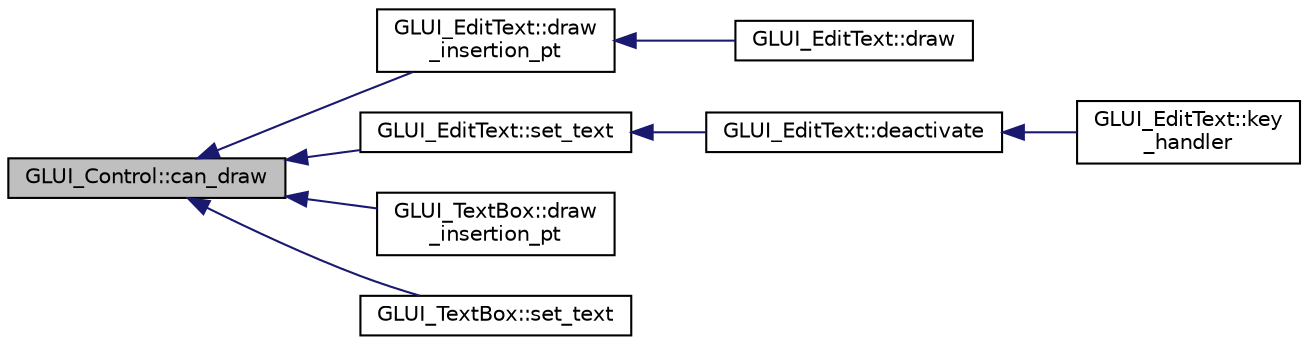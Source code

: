 digraph "GLUI_Control::can_draw"
{
  edge [fontname="Helvetica",fontsize="10",labelfontname="Helvetica",labelfontsize="10"];
  node [fontname="Helvetica",fontsize="10",shape=record];
  rankdir="LR";
  Node1 [label="GLUI_Control::can_draw",height=0.2,width=0.4,color="black", fillcolor="grey75", style="filled", fontcolor="black"];
  Node1 -> Node2 [dir="back",color="midnightblue",fontsize="10",style="solid",fontname="Helvetica"];
  Node2 [label="GLUI_EditText::draw\l_insertion_pt",height=0.2,width=0.4,color="black", fillcolor="white", style="filled",URL="$class_g_l_u_i___edit_text.html#acc67640b9e92d5c6c84e4f685762aaf4"];
  Node2 -> Node3 [dir="back",color="midnightblue",fontsize="10",style="solid",fontname="Helvetica"];
  Node3 [label="GLUI_EditText::draw",height=0.2,width=0.4,color="black", fillcolor="white", style="filled",URL="$class_g_l_u_i___edit_text.html#af5027cba2aeff900776ea1cbea37fdd8"];
  Node1 -> Node4 [dir="back",color="midnightblue",fontsize="10",style="solid",fontname="Helvetica"];
  Node4 [label="GLUI_EditText::set_text",height=0.2,width=0.4,color="black", fillcolor="white", style="filled",URL="$class_g_l_u_i___edit_text.html#aa283908f42990f6056298d6381cc19a7"];
  Node4 -> Node5 [dir="back",color="midnightblue",fontsize="10",style="solid",fontname="Helvetica"];
  Node5 [label="GLUI_EditText::deactivate",height=0.2,width=0.4,color="black", fillcolor="white", style="filled",URL="$class_g_l_u_i___edit_text.html#a4a83b7bc0b6d60e4fa0dd797b49255ab"];
  Node5 -> Node6 [dir="back",color="midnightblue",fontsize="10",style="solid",fontname="Helvetica"];
  Node6 [label="GLUI_EditText::key\l_handler",height=0.2,width=0.4,color="black", fillcolor="white", style="filled",URL="$class_g_l_u_i___edit_text.html#a92fcd78877375cb2bba3b5e9f88635b6"];
  Node1 -> Node7 [dir="back",color="midnightblue",fontsize="10",style="solid",fontname="Helvetica"];
  Node7 [label="GLUI_TextBox::draw\l_insertion_pt",height=0.2,width=0.4,color="black", fillcolor="white", style="filled",URL="$class_g_l_u_i___text_box.html#a0aa5e4a15073336f90df775f9820c276"];
  Node1 -> Node8 [dir="back",color="midnightblue",fontsize="10",style="solid",fontname="Helvetica"];
  Node8 [label="GLUI_TextBox::set_text",height=0.2,width=0.4,color="black", fillcolor="white", style="filled",URL="$class_g_l_u_i___text_box.html#a99733f4d591d54f26237f7c8023411b0"];
}
